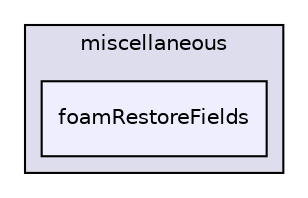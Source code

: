 digraph "applications/utilities/miscellaneous/foamRestoreFields" {
  bgcolor=transparent;
  compound=true
  node [ fontsize="10", fontname="Helvetica"];
  edge [ labelfontsize="10", labelfontname="Helvetica"];
  subgraph clusterdir_3210494cbdf79b7f44b411965daadab0 {
    graph [ bgcolor="#ddddee", pencolor="black", label="miscellaneous" fontname="Helvetica", fontsize="10", URL="dir_3210494cbdf79b7f44b411965daadab0.html"]
  dir_09c39b2281ae33f16a78b48a977762e3 [shape=box, label="foamRestoreFields", style="filled", fillcolor="#eeeeff", pencolor="black", URL="dir_09c39b2281ae33f16a78b48a977762e3.html"];
  }
}
